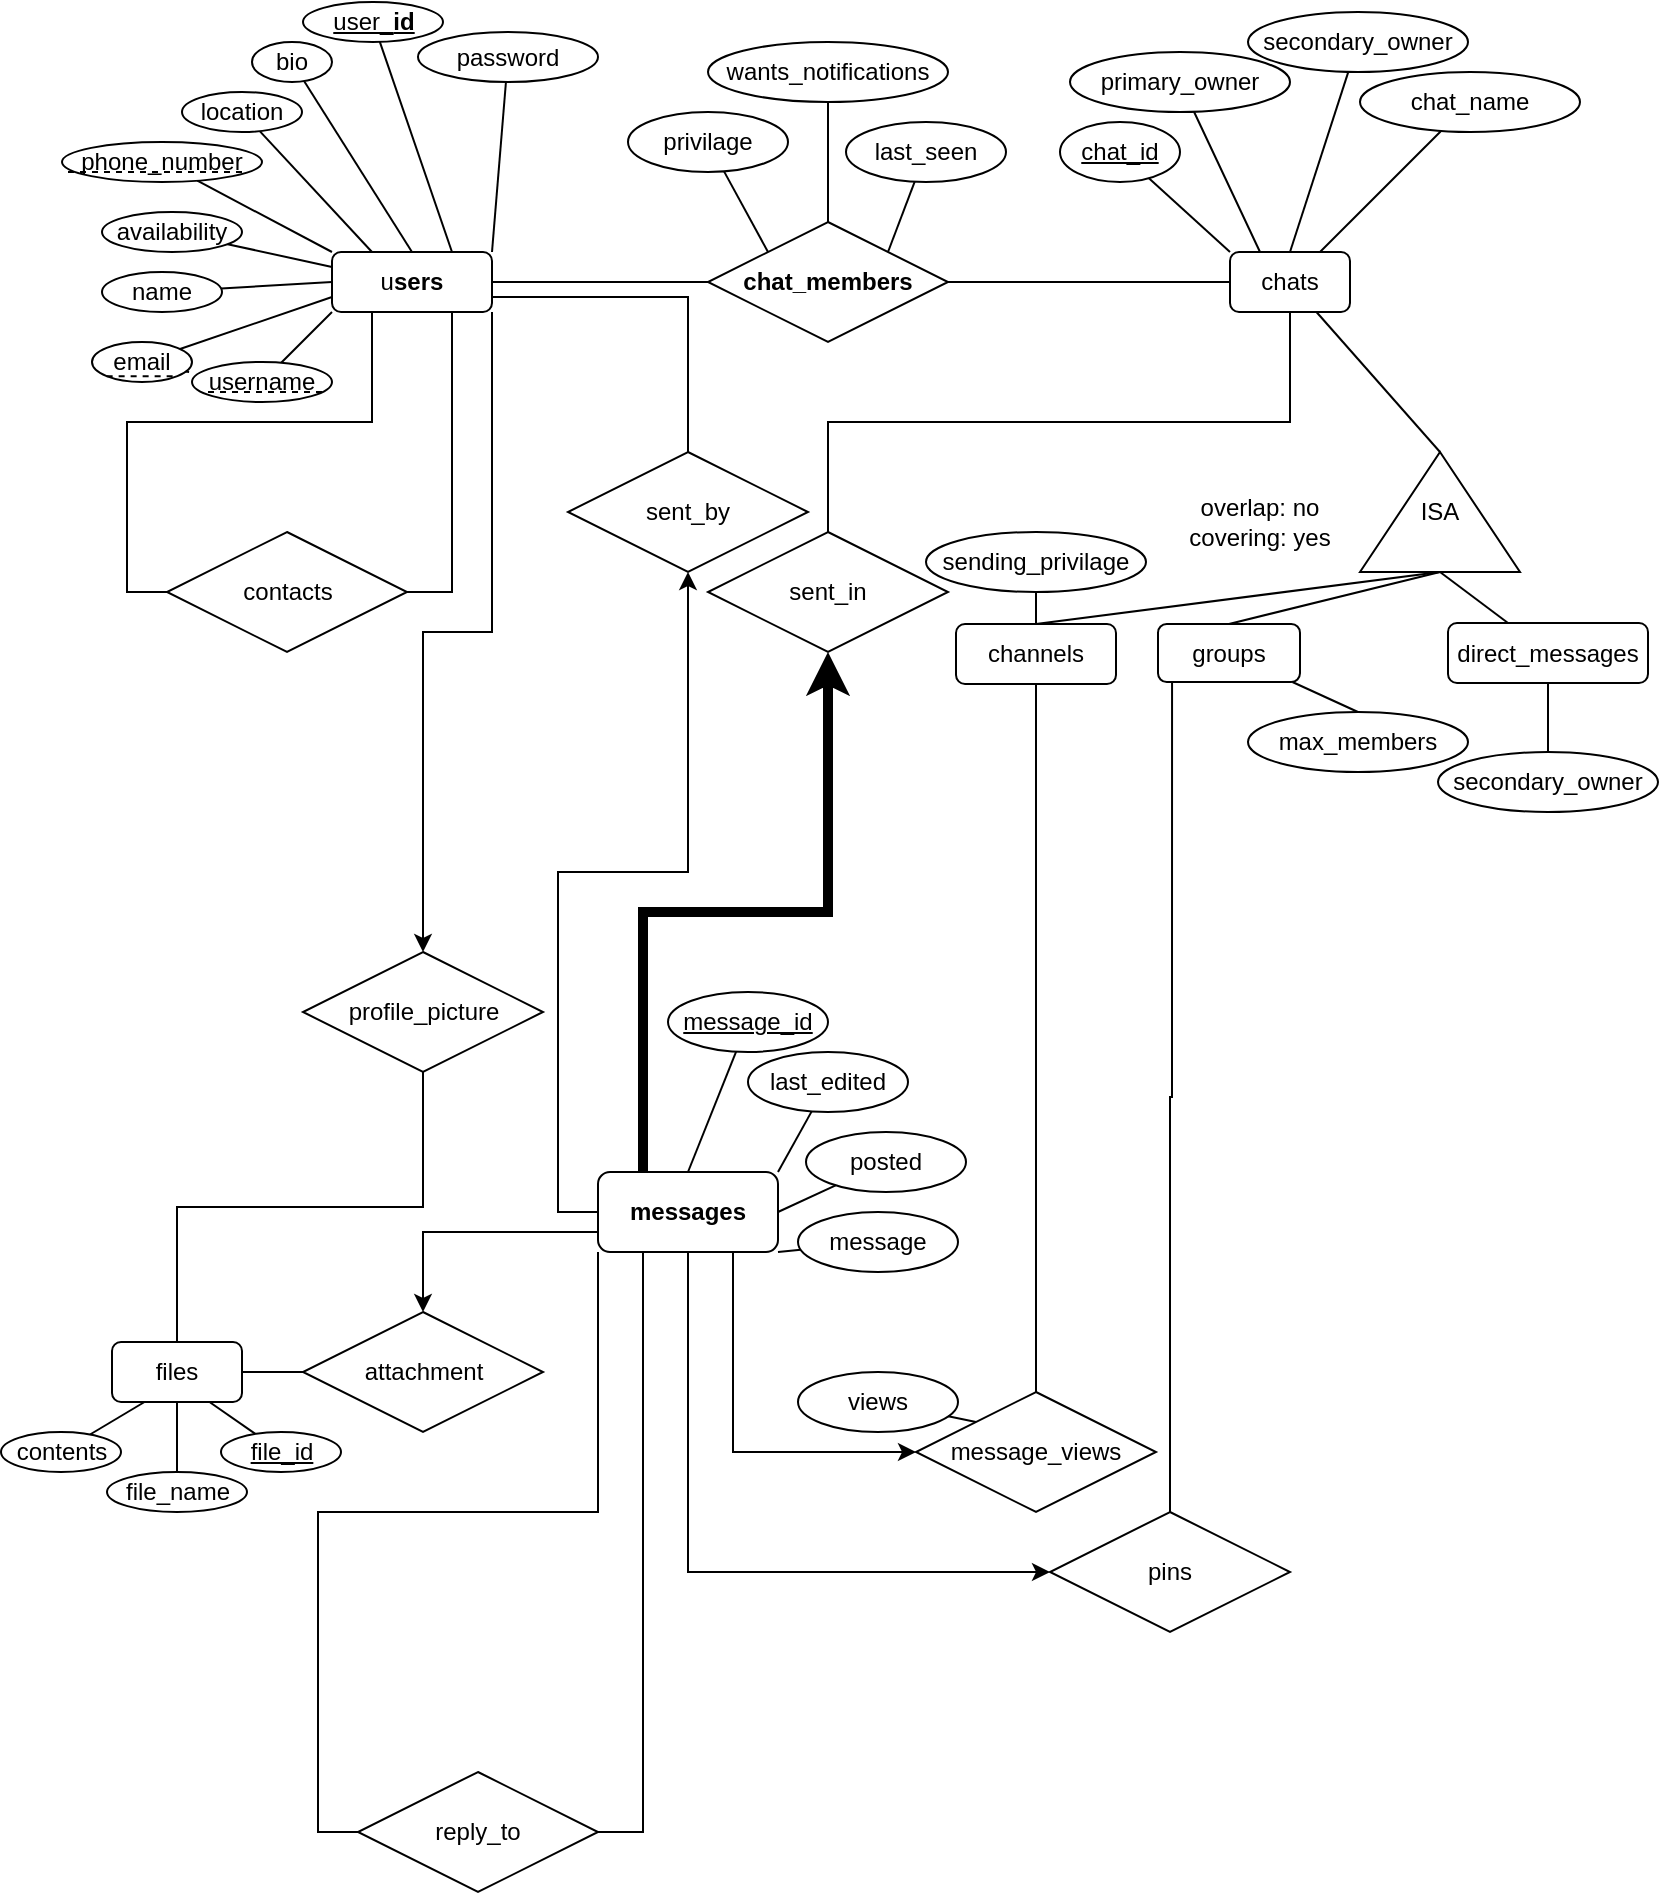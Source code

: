 <mxfile version="24.2.5" type="device">
  <diagram name="Page-1" id="mNlTKarFjd3dJtKIq2hN">
    <mxGraphModel dx="795" dy="500" grid="1" gridSize="10" guides="1" tooltips="1" connect="1" arrows="1" fold="1" page="1" pageScale="1" pageWidth="850" pageHeight="1100" math="0" shadow="0">
      <root>
        <mxCell id="0" />
        <mxCell id="1" parent="0" />
        <mxCell id="MFfPxk7XfSJyJv2wiUmu-4" style="edgeStyle=orthogonalEdgeStyle;rounded=0;orthogonalLoop=1;jettySize=auto;html=1;exitX=0;exitY=0.5;exitDx=0;exitDy=0;entryX=1;entryY=0.5;entryDx=0;entryDy=0;endArrow=none;endFill=0;" parent="1" source="FEFO1clRmgiJMjdLypW7-207" target="MFfPxk7XfSJyJv2wiUmu-3" edge="1">
          <mxGeometry relative="1" as="geometry" />
        </mxCell>
        <mxCell id="opB0nAplSwR7m2lDw3YQ-9" style="edgeStyle=orthogonalEdgeStyle;rounded=0;orthogonalLoop=1;jettySize=auto;html=1;exitX=1;exitY=0.5;exitDx=0;exitDy=0;endArrow=none;endFill=0;" parent="1" source="FEFO1clRmgiJMjdLypW7-207" target="opB0nAplSwR7m2lDw3YQ-1" edge="1">
          <mxGeometry relative="1" as="geometry" />
        </mxCell>
        <mxCell id="opB0nAplSwR7m2lDw3YQ-95" style="edgeStyle=orthogonalEdgeStyle;rounded=0;orthogonalLoop=1;jettySize=auto;html=1;exitX=0.5;exitY=0;exitDx=0;exitDy=0;endArrow=none;endFill=0;" parent="1" source="FEFO1clRmgiJMjdLypW7-207" target="opB0nAplSwR7m2lDw3YQ-93" edge="1">
          <mxGeometry relative="1" as="geometry" />
        </mxCell>
        <mxCell id="opB0nAplSwR7m2lDw3YQ-96" style="rounded=0;orthogonalLoop=1;jettySize=auto;html=1;exitX=0;exitY=0;exitDx=0;exitDy=0;endArrow=none;endFill=0;" parent="1" source="FEFO1clRmgiJMjdLypW7-207" target="MFfPxk7XfSJyJv2wiUmu-1" edge="1">
          <mxGeometry relative="1" as="geometry" />
        </mxCell>
        <mxCell id="opB0nAplSwR7m2lDw3YQ-97" style="rounded=0;orthogonalLoop=1;jettySize=auto;html=1;exitX=1;exitY=0;exitDx=0;exitDy=0;endArrow=none;endFill=0;" parent="1" source="FEFO1clRmgiJMjdLypW7-207" target="opB0nAplSwR7m2lDw3YQ-94" edge="1">
          <mxGeometry relative="1" as="geometry" />
        </mxCell>
        <mxCell id="FEFO1clRmgiJMjdLypW7-207" value="&lt;span style=&quot;font-weight: 700;&quot;&gt;chat_members&lt;/span&gt;" style="shape=rhombus;perimeter=rhombusPerimeter;whiteSpace=wrap;html=1;align=center;" parent="1" vertex="1">
          <mxGeometry x="360" y="145" width="120" height="60" as="geometry" />
        </mxCell>
        <mxCell id="MFfPxk7XfSJyJv2wiUmu-1" value="privilage" style="ellipse;whiteSpace=wrap;html=1;" parent="1" vertex="1">
          <mxGeometry x="320" y="90" width="80" height="30" as="geometry" />
        </mxCell>
        <mxCell id="MFfPxk7XfSJyJv2wiUmu-26" style="rounded=0;orthogonalLoop=1;jettySize=auto;html=1;exitX=0.5;exitY=0;exitDx=0;exitDy=0;endArrow=none;endFill=0;" parent="1" source="MFfPxk7XfSJyJv2wiUmu-3" target="MFfPxk7XfSJyJv2wiUmu-10" edge="1">
          <mxGeometry relative="1" as="geometry" />
        </mxCell>
        <mxCell id="MFfPxk7XfSJyJv2wiUmu-31" style="rounded=0;orthogonalLoop=1;jettySize=auto;html=1;exitX=0;exitY=0.5;exitDx=0;exitDy=0;endArrow=none;endFill=0;" parent="1" source="MFfPxk7XfSJyJv2wiUmu-3" target="MFfPxk7XfSJyJv2wiUmu-8" edge="1">
          <mxGeometry relative="1" as="geometry" />
        </mxCell>
        <mxCell id="MFfPxk7XfSJyJv2wiUmu-34" style="rounded=0;orthogonalLoop=1;jettySize=auto;html=1;exitX=0;exitY=0.75;exitDx=0;exitDy=0;endArrow=none;endFill=0;" parent="1" source="MFfPxk7XfSJyJv2wiUmu-3" target="MFfPxk7XfSJyJv2wiUmu-11" edge="1">
          <mxGeometry relative="1" as="geometry" />
        </mxCell>
        <mxCell id="MFfPxk7XfSJyJv2wiUmu-35" style="rounded=0;orthogonalLoop=1;jettySize=auto;html=1;exitX=0;exitY=0.25;exitDx=0;exitDy=0;endArrow=none;endFill=0;" parent="1" source="MFfPxk7XfSJyJv2wiUmu-3" target="MFfPxk7XfSJyJv2wiUmu-14" edge="1">
          <mxGeometry relative="1" as="geometry" />
        </mxCell>
        <mxCell id="MFfPxk7XfSJyJv2wiUmu-36" style="rounded=0;orthogonalLoop=1;jettySize=auto;html=1;exitX=0.25;exitY=0;exitDx=0;exitDy=0;endArrow=none;endFill=0;" parent="1" source="MFfPxk7XfSJyJv2wiUmu-3" target="MFfPxk7XfSJyJv2wiUmu-13" edge="1">
          <mxGeometry relative="1" as="geometry" />
        </mxCell>
        <mxCell id="MFfPxk7XfSJyJv2wiUmu-38" style="rounded=0;orthogonalLoop=1;jettySize=auto;html=1;exitX=0.75;exitY=0;exitDx=0;exitDy=0;endArrow=none;endFill=0;" parent="1" source="MFfPxk7XfSJyJv2wiUmu-3" target="MFfPxk7XfSJyJv2wiUmu-5" edge="1">
          <mxGeometry relative="1" as="geometry" />
        </mxCell>
        <mxCell id="MFfPxk7XfSJyJv2wiUmu-39" style="rounded=0;orthogonalLoop=1;jettySize=auto;html=1;exitX=0;exitY=0;exitDx=0;exitDy=0;endArrow=none;endFill=0;" parent="1" source="MFfPxk7XfSJyJv2wiUmu-3" target="MFfPxk7XfSJyJv2wiUmu-7" edge="1">
          <mxGeometry relative="1" as="geometry" />
        </mxCell>
        <mxCell id="MFfPxk7XfSJyJv2wiUmu-41" style="rounded=0;orthogonalLoop=1;jettySize=auto;html=1;exitX=0;exitY=1;exitDx=0;exitDy=0;endArrow=none;endFill=0;" parent="1" source="MFfPxk7XfSJyJv2wiUmu-3" target="MFfPxk7XfSJyJv2wiUmu-15" edge="1">
          <mxGeometry relative="1" as="geometry" />
        </mxCell>
        <mxCell id="opB0nAplSwR7m2lDw3YQ-54" style="edgeStyle=orthogonalEdgeStyle;rounded=0;orthogonalLoop=1;jettySize=auto;html=1;exitX=0.25;exitY=1;exitDx=0;exitDy=0;entryX=0;entryY=0.5;entryDx=0;entryDy=0;endArrow=none;endFill=0;" parent="1" source="MFfPxk7XfSJyJv2wiUmu-3" target="opB0nAplSwR7m2lDw3YQ-52" edge="1">
          <mxGeometry relative="1" as="geometry" />
        </mxCell>
        <mxCell id="opB0nAplSwR7m2lDw3YQ-55" style="edgeStyle=orthogonalEdgeStyle;rounded=0;orthogonalLoop=1;jettySize=auto;html=1;exitX=0.75;exitY=1;exitDx=0;exitDy=0;entryX=1;entryY=0.5;entryDx=0;entryDy=0;strokeWidth=1;endArrow=none;endFill=0;" parent="1" source="MFfPxk7XfSJyJv2wiUmu-3" target="opB0nAplSwR7m2lDw3YQ-52" edge="1">
          <mxGeometry relative="1" as="geometry" />
        </mxCell>
        <mxCell id="opB0nAplSwR7m2lDw3YQ-75" style="edgeStyle=orthogonalEdgeStyle;rounded=0;orthogonalLoop=1;jettySize=auto;html=1;exitX=1;exitY=0.75;exitDx=0;exitDy=0;endArrow=none;endFill=0;" parent="1" source="MFfPxk7XfSJyJv2wiUmu-3" target="opB0nAplSwR7m2lDw3YQ-38" edge="1">
          <mxGeometry relative="1" as="geometry" />
        </mxCell>
        <mxCell id="opB0nAplSwR7m2lDw3YQ-79" style="edgeStyle=orthogonalEdgeStyle;rounded=0;orthogonalLoop=1;jettySize=auto;html=1;exitX=1;exitY=1;exitDx=0;exitDy=0;endArrow=classic;endFill=1;" parent="1" source="MFfPxk7XfSJyJv2wiUmu-3" target="opB0nAplSwR7m2lDw3YQ-78" edge="1">
          <mxGeometry relative="1" as="geometry" />
        </mxCell>
        <mxCell id="opB0nAplSwR7m2lDw3YQ-88" style="rounded=0;orthogonalLoop=1;jettySize=auto;html=1;exitX=1;exitY=0;exitDx=0;exitDy=0;endArrow=none;endFill=0;" parent="1" source="MFfPxk7XfSJyJv2wiUmu-3" target="opB0nAplSwR7m2lDw3YQ-87" edge="1">
          <mxGeometry relative="1" as="geometry" />
        </mxCell>
        <mxCell id="MFfPxk7XfSJyJv2wiUmu-3" value="u&lt;span style=&quot;font-weight: 700; background-color: initial;&quot;&gt;sers&lt;/span&gt;" style="rounded=1;whiteSpace=wrap;html=1;" parent="1" vertex="1">
          <mxGeometry x="172" y="160" width="80" height="30" as="geometry" />
        </mxCell>
        <mxCell id="MFfPxk7XfSJyJv2wiUmu-5" value="&lt;u&gt;user_&lt;span style=&quot;font-weight: 700; text-align: left; background-color: initial;&quot;&gt;id&lt;/span&gt;&lt;/u&gt;" style="ellipse;whiteSpace=wrap;html=1;" parent="1" vertex="1">
          <mxGeometry x="157.5" y="35" width="70" height="20" as="geometry" />
        </mxCell>
        <mxCell id="MFfPxk7XfSJyJv2wiUmu-7" value="phone_number" style="ellipse;whiteSpace=wrap;html=1;" parent="1" vertex="1">
          <mxGeometry x="37" y="105" width="100" height="20" as="geometry" />
        </mxCell>
        <mxCell id="MFfPxk7XfSJyJv2wiUmu-10" value="bio" style="ellipse;whiteSpace=wrap;html=1;" parent="1" vertex="1">
          <mxGeometry x="132" y="55" width="40" height="20" as="geometry" />
        </mxCell>
        <mxCell id="MFfPxk7XfSJyJv2wiUmu-13" value="location" style="ellipse;whiteSpace=wrap;html=1;" parent="1" vertex="1">
          <mxGeometry x="97" y="80" width="60" height="20" as="geometry" />
        </mxCell>
        <mxCell id="MFfPxk7XfSJyJv2wiUmu-14" value="availability" style="ellipse;whiteSpace=wrap;html=1;" parent="1" vertex="1">
          <mxGeometry x="57" y="140" width="70" height="20" as="geometry" />
        </mxCell>
        <mxCell id="MFfPxk7XfSJyJv2wiUmu-15" value="username" style="ellipse;whiteSpace=wrap;html=1;fontStyle=0" parent="1" vertex="1">
          <mxGeometry x="102" y="215" width="70" height="20" as="geometry" />
        </mxCell>
        <mxCell id="MFfPxk7XfSJyJv2wiUmu-8" value="name" style="ellipse;whiteSpace=wrap;html=1;" parent="1" vertex="1">
          <mxGeometry x="57" y="170" width="60" height="20" as="geometry" />
        </mxCell>
        <mxCell id="opB0nAplSwR7m2lDw3YQ-10" style="rounded=0;orthogonalLoop=1;jettySize=auto;html=1;exitX=0;exitY=0;exitDx=0;exitDy=0;endArrow=none;endFill=0;" parent="1" source="opB0nAplSwR7m2lDw3YQ-1" target="opB0nAplSwR7m2lDw3YQ-2" edge="1">
          <mxGeometry relative="1" as="geometry" />
        </mxCell>
        <mxCell id="opB0nAplSwR7m2lDw3YQ-17" style="rounded=0;orthogonalLoop=1;jettySize=auto;html=1;exitX=0.25;exitY=0;exitDx=0;exitDy=0;endArrow=none;endFill=0;" parent="1" source="opB0nAplSwR7m2lDw3YQ-1" target="opB0nAplSwR7m2lDw3YQ-3" edge="1">
          <mxGeometry relative="1" as="geometry" />
        </mxCell>
        <mxCell id="opB0nAplSwR7m2lDw3YQ-18" style="rounded=0;orthogonalLoop=1;jettySize=auto;html=1;exitX=0.5;exitY=0;exitDx=0;exitDy=0;endArrow=none;endFill=0;" parent="1" source="opB0nAplSwR7m2lDw3YQ-1" target="opB0nAplSwR7m2lDw3YQ-4" edge="1">
          <mxGeometry relative="1" as="geometry" />
        </mxCell>
        <mxCell id="opB0nAplSwR7m2lDw3YQ-19" style="rounded=0;orthogonalLoop=1;jettySize=auto;html=1;exitX=0.75;exitY=0;exitDx=0;exitDy=0;endArrow=none;endFill=0;" parent="1" source="opB0nAplSwR7m2lDw3YQ-1" target="opB0nAplSwR7m2lDw3YQ-8" edge="1">
          <mxGeometry relative="1" as="geometry" />
        </mxCell>
        <mxCell id="opB0nAplSwR7m2lDw3YQ-34" style="edgeStyle=orthogonalEdgeStyle;rounded=0;orthogonalLoop=1;jettySize=auto;html=1;exitX=0.5;exitY=1;exitDx=0;exitDy=0;endArrow=none;endFill=0;" parent="1" source="opB0nAplSwR7m2lDw3YQ-1" target="opB0nAplSwR7m2lDw3YQ-32" edge="1">
          <mxGeometry relative="1" as="geometry" />
        </mxCell>
        <mxCell id="opB0nAplSwR7m2lDw3YQ-1" value="chats" style="rounded=1;whiteSpace=wrap;html=1;" parent="1" vertex="1">
          <mxGeometry x="621" y="160" width="60" height="30" as="geometry" />
        </mxCell>
        <mxCell id="opB0nAplSwR7m2lDw3YQ-2" value="&lt;u&gt;chat_id&lt;/u&gt;" style="ellipse;whiteSpace=wrap;html=1;" parent="1" vertex="1">
          <mxGeometry x="536" y="95" width="60" height="30" as="geometry" />
        </mxCell>
        <mxCell id="opB0nAplSwR7m2lDw3YQ-3" value="primary_owner" style="ellipse;whiteSpace=wrap;html=1;" parent="1" vertex="1">
          <mxGeometry x="541" y="60" width="110" height="30" as="geometry" />
        </mxCell>
        <mxCell id="opB0nAplSwR7m2lDw3YQ-4" value="secondary_owner" style="ellipse;whiteSpace=wrap;html=1;" parent="1" vertex="1">
          <mxGeometry x="630" y="40" width="110" height="30" as="geometry" />
        </mxCell>
        <mxCell id="opB0nAplSwR7m2lDw3YQ-5" value="sending_privilage&lt;span style=&quot;color: rgba(0, 0, 0, 0); font-family: monospace; font-size: 0px; text-align: start; text-wrap: nowrap;&quot;&gt;%3CmxGraphModel%3E%3Croot%3E%3CmxCell%20id%3D%220%22%2F%3E%3CmxCell%20id%3D%221%22%20parent%3D%220%22%2F%3E%3CmxCell%20id%3D%222%22%20value%3D%22primary_owner%22%20style%3D%22ellipse%3BwhiteSpace%3Dwrap%3Bhtml%3D1%3B%22%20vertex%3D%221%22%20parent%3D%221%22%3E%3CmxGeometry%20x%3D%22515%22%20y%3D%22310%22%20width%3D%22110%22%20height%3D%2240%22%20as%3D%22geometry%22%2F%3E%3C%2FmxCell%3E%3C%2Froot%3E%3C%2FmxGraphModel%3E&lt;/span&gt;" style="ellipse;whiteSpace=wrap;html=1;" parent="1" vertex="1">
          <mxGeometry x="469" y="300" width="110" height="30" as="geometry" />
        </mxCell>
        <mxCell id="opB0nAplSwR7m2lDw3YQ-8" value="chat_name" style="ellipse;whiteSpace=wrap;html=1;" parent="1" vertex="1">
          <mxGeometry x="686" y="70" width="110" height="30" as="geometry" />
        </mxCell>
        <mxCell id="opB0nAplSwR7m2lDw3YQ-33" style="edgeStyle=orthogonalEdgeStyle;rounded=0;orthogonalLoop=1;jettySize=auto;html=1;exitX=0.25;exitY=0;exitDx=0;exitDy=0;strokeWidth=5;" parent="1" source="opB0nAplSwR7m2lDw3YQ-20" target="opB0nAplSwR7m2lDw3YQ-32" edge="1">
          <mxGeometry relative="1" as="geometry" />
        </mxCell>
        <mxCell id="opB0nAplSwR7m2lDw3YQ-39" style="edgeStyle=orthogonalEdgeStyle;rounded=0;orthogonalLoop=1;jettySize=auto;html=1;exitX=0;exitY=0.5;exitDx=0;exitDy=0;strokeWidth=1;" parent="1" source="opB0nAplSwR7m2lDw3YQ-20" target="opB0nAplSwR7m2lDw3YQ-38" edge="1">
          <mxGeometry relative="1" as="geometry">
            <Array as="points">
              <mxPoint x="285" y="640" />
              <mxPoint x="285" y="470" />
              <mxPoint x="350" y="470" />
            </Array>
          </mxGeometry>
        </mxCell>
        <mxCell id="opB0nAplSwR7m2lDw3YQ-57" style="rounded=0;orthogonalLoop=1;jettySize=auto;html=1;exitX=0.5;exitY=0;exitDx=0;exitDy=0;endArrow=none;endFill=0;" parent="1" source="opB0nAplSwR7m2lDw3YQ-20" target="opB0nAplSwR7m2lDw3YQ-21" edge="1">
          <mxGeometry relative="1" as="geometry" />
        </mxCell>
        <mxCell id="opB0nAplSwR7m2lDw3YQ-58" style="rounded=0;orthogonalLoop=1;jettySize=auto;html=1;exitX=1;exitY=0;exitDx=0;exitDy=0;endArrow=none;endFill=0;" parent="1" source="opB0nAplSwR7m2lDw3YQ-20" target="opB0nAplSwR7m2lDw3YQ-28" edge="1">
          <mxGeometry relative="1" as="geometry" />
        </mxCell>
        <mxCell id="opB0nAplSwR7m2lDw3YQ-59" style="rounded=0;orthogonalLoop=1;jettySize=auto;html=1;exitX=1;exitY=0.5;exitDx=0;exitDy=0;endArrow=none;endFill=0;" parent="1" source="opB0nAplSwR7m2lDw3YQ-20" target="opB0nAplSwR7m2lDw3YQ-27" edge="1">
          <mxGeometry relative="1" as="geometry" />
        </mxCell>
        <mxCell id="opB0nAplSwR7m2lDw3YQ-60" style="rounded=0;orthogonalLoop=1;jettySize=auto;html=1;exitX=1;exitY=1;exitDx=0;exitDy=0;endArrow=none;endFill=0;" parent="1" source="opB0nAplSwR7m2lDw3YQ-20" target="opB0nAplSwR7m2lDw3YQ-22" edge="1">
          <mxGeometry relative="1" as="geometry" />
        </mxCell>
        <mxCell id="opB0nAplSwR7m2lDw3YQ-90" style="edgeStyle=orthogonalEdgeStyle;rounded=0;orthogonalLoop=1;jettySize=auto;html=1;exitX=0;exitY=0.75;exitDx=0;exitDy=0;" parent="1" source="opB0nAplSwR7m2lDw3YQ-20" target="opB0nAplSwR7m2lDw3YQ-45" edge="1">
          <mxGeometry relative="1" as="geometry" />
        </mxCell>
        <mxCell id="opB0nAplSwR7m2lDw3YQ-91" style="edgeStyle=orthogonalEdgeStyle;rounded=0;orthogonalLoop=1;jettySize=auto;html=1;exitX=0.25;exitY=1;exitDx=0;exitDy=0;entryX=1;entryY=0.5;entryDx=0;entryDy=0;endArrow=none;endFill=0;" parent="1" source="opB0nAplSwR7m2lDw3YQ-20" target="opB0nAplSwR7m2lDw3YQ-89" edge="1">
          <mxGeometry relative="1" as="geometry" />
        </mxCell>
        <mxCell id="opB0nAplSwR7m2lDw3YQ-92" style="edgeStyle=orthogonalEdgeStyle;rounded=0;orthogonalLoop=1;jettySize=auto;html=1;exitX=0;exitY=1;exitDx=0;exitDy=0;entryX=0;entryY=0.5;entryDx=0;entryDy=0;endArrow=none;endFill=0;" parent="1" source="opB0nAplSwR7m2lDw3YQ-20" target="opB0nAplSwR7m2lDw3YQ-89" edge="1">
          <mxGeometry relative="1" as="geometry" />
        </mxCell>
        <mxCell id="kUNzuxK8KsiVCzqCgAi--18" style="edgeStyle=orthogonalEdgeStyle;rounded=0;orthogonalLoop=1;jettySize=auto;html=1;exitX=0.75;exitY=1;exitDx=0;exitDy=0;entryX=0;entryY=0.5;entryDx=0;entryDy=0;" parent="1" source="opB0nAplSwR7m2lDw3YQ-20" target="kUNzuxK8KsiVCzqCgAi--14" edge="1">
          <mxGeometry relative="1" as="geometry" />
        </mxCell>
        <mxCell id="opB0nAplSwR7m2lDw3YQ-20" value="&lt;span style=&quot;font-weight: 700; text-wrap: nowrap;&quot;&gt;messages&lt;/span&gt;" style="rounded=1;whiteSpace=wrap;html=1;" parent="1" vertex="1">
          <mxGeometry x="305" y="620" width="90" height="40" as="geometry" />
        </mxCell>
        <mxCell id="opB0nAplSwR7m2lDw3YQ-21" value="&lt;u&gt;message_id&lt;/u&gt;" style="ellipse;whiteSpace=wrap;html=1;" parent="1" vertex="1">
          <mxGeometry x="340" y="530" width="80" height="30" as="geometry" />
        </mxCell>
        <mxCell id="opB0nAplSwR7m2lDw3YQ-22" value="message" style="ellipse;whiteSpace=wrap;html=1;" parent="1" vertex="1">
          <mxGeometry x="405" y="640" width="80" height="30" as="geometry" />
        </mxCell>
        <mxCell id="opB0nAplSwR7m2lDw3YQ-27" value="&lt;span style=&quot;text-align: left;&quot;&gt;posted&lt;/span&gt;" style="ellipse;whiteSpace=wrap;html=1;" parent="1" vertex="1">
          <mxGeometry x="409" y="600" width="80" height="30" as="geometry" />
        </mxCell>
        <mxCell id="opB0nAplSwR7m2lDw3YQ-28" value="&lt;span style=&quot;text-align: left;&quot;&gt;last_edited&lt;/span&gt;" style="ellipse;whiteSpace=wrap;html=1;" parent="1" vertex="1">
          <mxGeometry x="380" y="560" width="80" height="30" as="geometry" />
        </mxCell>
        <mxCell id="opB0nAplSwR7m2lDw3YQ-32" value="sent_in" style="shape=rhombus;perimeter=rhombusPerimeter;whiteSpace=wrap;html=1;align=center;" parent="1" vertex="1">
          <mxGeometry x="360" y="300" width="120" height="60" as="geometry" />
        </mxCell>
        <mxCell id="opB0nAplSwR7m2lDw3YQ-38" value="sent_by" style="shape=rhombus;perimeter=rhombusPerimeter;whiteSpace=wrap;html=1;align=center;" parent="1" vertex="1">
          <mxGeometry x="290" y="260" width="120" height="60" as="geometry" />
        </mxCell>
        <mxCell id="opB0nAplSwR7m2lDw3YQ-62" style="edgeStyle=orthogonalEdgeStyle;rounded=0;orthogonalLoop=1;jettySize=auto;html=1;exitX=0;exitY=0.5;exitDx=0;exitDy=0;endArrow=none;endFill=0;" parent="1" source="opB0nAplSwR7m2lDw3YQ-45" target="opB0nAplSwR7m2lDw3YQ-47" edge="1">
          <mxGeometry relative="1" as="geometry" />
        </mxCell>
        <mxCell id="opB0nAplSwR7m2lDw3YQ-45" value="attachment" style="shape=rhombus;perimeter=rhombusPerimeter;whiteSpace=wrap;html=1;align=center;" parent="1" vertex="1">
          <mxGeometry x="157.5" y="690" width="120" height="60" as="geometry" />
        </mxCell>
        <mxCell id="opB0nAplSwR7m2lDw3YQ-84" style="rounded=0;orthogonalLoop=1;jettySize=auto;html=1;exitX=0.25;exitY=1;exitDx=0;exitDy=0;endArrow=none;endFill=0;" parent="1" source="opB0nAplSwR7m2lDw3YQ-47" target="opB0nAplSwR7m2lDw3YQ-50" edge="1">
          <mxGeometry relative="1" as="geometry" />
        </mxCell>
        <mxCell id="opB0nAplSwR7m2lDw3YQ-85" style="rounded=0;orthogonalLoop=1;jettySize=auto;html=1;exitX=0.75;exitY=1;exitDx=0;exitDy=0;endArrow=none;endFill=0;" parent="1" source="opB0nAplSwR7m2lDw3YQ-47" target="opB0nAplSwR7m2lDw3YQ-48" edge="1">
          <mxGeometry relative="1" as="geometry" />
        </mxCell>
        <mxCell id="opB0nAplSwR7m2lDw3YQ-47" value="files" style="rounded=1;whiteSpace=wrap;html=1;" parent="1" vertex="1">
          <mxGeometry x="62" y="705" width="65" height="30" as="geometry" />
        </mxCell>
        <mxCell id="opB0nAplSwR7m2lDw3YQ-48" value="&lt;u&gt;file_id&lt;/u&gt;" style="ellipse;whiteSpace=wrap;html=1;" parent="1" vertex="1">
          <mxGeometry x="116.5" y="750" width="60" height="20" as="geometry" />
        </mxCell>
        <mxCell id="opB0nAplSwR7m2lDw3YQ-83" style="edgeStyle=orthogonalEdgeStyle;rounded=0;orthogonalLoop=1;jettySize=auto;html=1;exitX=0.5;exitY=0;exitDx=0;exitDy=0;endArrow=none;endFill=0;" parent="1" source="opB0nAplSwR7m2lDw3YQ-49" target="opB0nAplSwR7m2lDw3YQ-47" edge="1">
          <mxGeometry relative="1" as="geometry" />
        </mxCell>
        <mxCell id="opB0nAplSwR7m2lDw3YQ-49" value="file_name" style="ellipse;whiteSpace=wrap;html=1;" parent="1" vertex="1">
          <mxGeometry x="59.5" y="770" width="70" height="20" as="geometry" />
        </mxCell>
        <mxCell id="opB0nAplSwR7m2lDw3YQ-50" value="contents" style="ellipse;whiteSpace=wrap;html=1;" parent="1" vertex="1">
          <mxGeometry x="6.5" y="750" width="60" height="20" as="geometry" />
        </mxCell>
        <mxCell id="opB0nAplSwR7m2lDw3YQ-52" value="contacts" style="shape=rhombus;perimeter=rhombusPerimeter;whiteSpace=wrap;html=1;align=center;" parent="1" vertex="1">
          <mxGeometry x="89.5" y="300" width="120" height="60" as="geometry" />
        </mxCell>
        <mxCell id="opB0nAplSwR7m2lDw3YQ-56" value="&lt;span style=&quot;text-align: left;&quot;&gt;views&lt;/span&gt;" style="ellipse;whiteSpace=wrap;html=1;" parent="1" vertex="1">
          <mxGeometry x="405" y="720" width="80" height="30" as="geometry" />
        </mxCell>
        <mxCell id="opB0nAplSwR7m2lDw3YQ-80" style="edgeStyle=orthogonalEdgeStyle;rounded=0;orthogonalLoop=1;jettySize=auto;html=1;exitX=0.5;exitY=1;exitDx=0;exitDy=0;endArrow=none;endFill=0;startArrow=none;startFill=0;" parent="1" source="opB0nAplSwR7m2lDw3YQ-78" target="opB0nAplSwR7m2lDw3YQ-47" edge="1">
          <mxGeometry relative="1" as="geometry" />
        </mxCell>
        <mxCell id="opB0nAplSwR7m2lDw3YQ-78" value="profile_picture" style="shape=rhombus;perimeter=rhombusPerimeter;whiteSpace=wrap;html=1;align=center;" parent="1" vertex="1">
          <mxGeometry x="157.5" y="510" width="120" height="60" as="geometry" />
        </mxCell>
        <mxCell id="opB0nAplSwR7m2lDw3YQ-87" value="password" style="ellipse;whiteSpace=wrap;html=1;" parent="1" vertex="1">
          <mxGeometry x="215" y="50" width="90" height="25" as="geometry" />
        </mxCell>
        <mxCell id="opB0nAplSwR7m2lDw3YQ-89" value="reply_to" style="shape=rhombus;perimeter=rhombusPerimeter;whiteSpace=wrap;html=1;align=center;" parent="1" vertex="1">
          <mxGeometry x="185" y="920" width="120" height="60" as="geometry" />
        </mxCell>
        <mxCell id="opB0nAplSwR7m2lDw3YQ-93" value="wants_notifications" style="ellipse;whiteSpace=wrap;html=1;" parent="1" vertex="1">
          <mxGeometry x="360" y="55" width="120" height="30" as="geometry" />
        </mxCell>
        <mxCell id="opB0nAplSwR7m2lDw3YQ-94" value="last_seen" style="ellipse;whiteSpace=wrap;html=1;" parent="1" vertex="1">
          <mxGeometry x="429" y="95" width="80" height="30" as="geometry" />
        </mxCell>
        <mxCell id="kUNzuxK8KsiVCzqCgAi--9" style="rounded=0;orthogonalLoop=1;jettySize=auto;html=1;exitX=1;exitY=0.5;exitDx=0;exitDy=0;endArrow=none;endFill=0;" parent="1" source="kUNzuxK8KsiVCzqCgAi--1" target="opB0nAplSwR7m2lDw3YQ-1" edge="1">
          <mxGeometry relative="1" as="geometry" />
        </mxCell>
        <mxCell id="kUNzuxK8KsiVCzqCgAi--36" style="rounded=0;orthogonalLoop=1;jettySize=auto;html=1;exitX=0;exitY=0.5;exitDx=0;exitDy=0;endArrow=none;endFill=0;" parent="1" source="kUNzuxK8KsiVCzqCgAi--1" target="kUNzuxK8KsiVCzqCgAi--35" edge="1">
          <mxGeometry relative="1" as="geometry" />
        </mxCell>
        <mxCell id="kUNzuxK8KsiVCzqCgAi--1" value="ISA" style="triangle;whiteSpace=wrap;html=1;direction=north;" parent="1" vertex="1">
          <mxGeometry x="686" y="260" width="80" height="60" as="geometry" />
        </mxCell>
        <mxCell id="kUNzuxK8KsiVCzqCgAi--7" style="rounded=0;orthogonalLoop=1;jettySize=auto;html=1;exitX=0.5;exitY=0;exitDx=0;exitDy=0;entryX=0;entryY=0.5;entryDx=0;entryDy=0;endArrow=none;endFill=0;" parent="1" source="kUNzuxK8KsiVCzqCgAi--2" target="kUNzuxK8KsiVCzqCgAi--1" edge="1">
          <mxGeometry relative="1" as="geometry" />
        </mxCell>
        <mxCell id="kUNzuxK8KsiVCzqCgAi--13" style="edgeStyle=orthogonalEdgeStyle;rounded=0;orthogonalLoop=1;jettySize=auto;html=1;exitX=0.099;exitY=0.966;exitDx=0;exitDy=0;endArrow=none;endFill=0;exitPerimeter=0;" parent="1" source="kUNzuxK8KsiVCzqCgAi--2" target="kUNzuxK8KsiVCzqCgAi--10" edge="1">
          <mxGeometry relative="1" as="geometry" />
        </mxCell>
        <mxCell id="kUNzuxK8KsiVCzqCgAi--2" value="groups" style="rounded=1;whiteSpace=wrap;html=1;" parent="1" vertex="1">
          <mxGeometry x="585" y="346" width="71" height="29" as="geometry" />
        </mxCell>
        <mxCell id="kUNzuxK8KsiVCzqCgAi--6" style="rounded=0;orthogonalLoop=1;jettySize=auto;html=1;exitX=0.5;exitY=0;exitDx=0;exitDy=0;entryX=0;entryY=0.5;entryDx=0;entryDy=0;endArrow=none;endFill=0;" parent="1" source="kUNzuxK8KsiVCzqCgAi--3" target="kUNzuxK8KsiVCzqCgAi--1" edge="1">
          <mxGeometry relative="1" as="geometry" />
        </mxCell>
        <mxCell id="kUNzuxK8KsiVCzqCgAi--8" style="rounded=0;orthogonalLoop=1;jettySize=auto;html=1;exitX=0.5;exitY=1;exitDx=0;exitDy=0;endArrow=none;endFill=0;" parent="1" source="kUNzuxK8KsiVCzqCgAi--3" target="opB0nAplSwR7m2lDw3YQ-5" edge="1">
          <mxGeometry relative="1" as="geometry" />
        </mxCell>
        <mxCell id="kUNzuxK8KsiVCzqCgAi--3" value="channels" style="rounded=1;whiteSpace=wrap;html=1;" parent="1" vertex="1">
          <mxGeometry x="484" y="346" width="80" height="30" as="geometry" />
        </mxCell>
        <mxCell id="kUNzuxK8KsiVCzqCgAi--5" style="rounded=0;orthogonalLoop=1;jettySize=auto;html=1;exitX=0.5;exitY=0;exitDx=0;exitDy=0;endArrow=none;endFill=0;" parent="1" source="kUNzuxK8KsiVCzqCgAi--4" target="kUNzuxK8KsiVCzqCgAi--2" edge="1">
          <mxGeometry relative="1" as="geometry" />
        </mxCell>
        <mxCell id="kUNzuxK8KsiVCzqCgAi--4" value="max_members" style="ellipse;whiteSpace=wrap;html=1;" parent="1" vertex="1">
          <mxGeometry x="630" y="390" width="110" height="30" as="geometry" />
        </mxCell>
        <mxCell id="kUNzuxK8KsiVCzqCgAi--12" style="edgeStyle=orthogonalEdgeStyle;rounded=0;orthogonalLoop=1;jettySize=auto;html=1;exitX=0;exitY=0.5;exitDx=0;exitDy=0;endArrow=none;endFill=0;startArrow=classic;startFill=1;" parent="1" source="kUNzuxK8KsiVCzqCgAi--10" target="opB0nAplSwR7m2lDw3YQ-20" edge="1">
          <mxGeometry relative="1" as="geometry" />
        </mxCell>
        <mxCell id="kUNzuxK8KsiVCzqCgAi--10" value="pins" style="shape=rhombus;perimeter=rhombusPerimeter;whiteSpace=wrap;html=1;align=center;" parent="1" vertex="1">
          <mxGeometry x="531" y="790" width="120" height="60" as="geometry" />
        </mxCell>
        <mxCell id="kUNzuxK8KsiVCzqCgAi--16" style="rounded=0;orthogonalLoop=1;jettySize=auto;html=1;exitX=0;exitY=0;exitDx=0;exitDy=0;endArrow=none;endFill=0;" parent="1" source="kUNzuxK8KsiVCzqCgAi--14" target="opB0nAplSwR7m2lDw3YQ-56" edge="1">
          <mxGeometry relative="1" as="geometry" />
        </mxCell>
        <mxCell id="kUNzuxK8KsiVCzqCgAi--19" style="edgeStyle=orthogonalEdgeStyle;rounded=0;orthogonalLoop=1;jettySize=auto;html=1;exitX=0.5;exitY=0;exitDx=0;exitDy=0;endArrow=none;endFill=0;" parent="1" source="kUNzuxK8KsiVCzqCgAi--14" target="kUNzuxK8KsiVCzqCgAi--3" edge="1">
          <mxGeometry relative="1" as="geometry" />
        </mxCell>
        <mxCell id="kUNzuxK8KsiVCzqCgAi--14" value="message_views" style="shape=rhombus;perimeter=rhombusPerimeter;whiteSpace=wrap;html=1;align=center;" parent="1" vertex="1">
          <mxGeometry x="464" y="730" width="120" height="60" as="geometry" />
        </mxCell>
        <mxCell id="kUNzuxK8KsiVCzqCgAi--26" style="rounded=0;orthogonalLoop=1;jettySize=auto;html=1;exitX=0.5;exitY=0;exitDx=0;exitDy=0;endArrow=none;endFill=0;" parent="1" edge="1">
          <mxGeometry relative="1" as="geometry">
            <mxPoint x="670" y="770" as="sourcePoint" />
          </mxGeometry>
        </mxCell>
        <mxCell id="kUNzuxK8KsiVCzqCgAi--27" value="overlap: no&lt;div&gt;covering: yes&lt;/div&gt;" style="text;html=1;align=center;verticalAlign=middle;whiteSpace=wrap;rounded=0;" parent="1" vertex="1">
          <mxGeometry x="591" y="280" width="90" height="30" as="geometry" />
        </mxCell>
        <mxCell id="kUNzuxK8KsiVCzqCgAi--28" value="" style="endArrow=none;dashed=1;html=1;rounded=0;entryX=0.971;entryY=0.75;entryDx=0;entryDy=0;entryPerimeter=0;" parent="1" target="MFfPxk7XfSJyJv2wiUmu-15" edge="1">
          <mxGeometry width="50" height="50" relative="1" as="geometry">
            <mxPoint x="110" y="230" as="sourcePoint" />
            <mxPoint x="180" y="270" as="targetPoint" />
          </mxGeometry>
        </mxCell>
        <mxCell id="kUNzuxK8KsiVCzqCgAi--31" value="" style="endArrow=none;dashed=1;html=1;rounded=0;entryX=0.971;entryY=0.75;entryDx=0;entryDy=0;entryPerimeter=0;" parent="1" target="MFfPxk7XfSJyJv2wiUmu-11" edge="1">
          <mxGeometry width="50" height="50" relative="1" as="geometry">
            <mxPoint x="57" y="214.52" as="sourcePoint" />
            <mxPoint x="117" y="214.52" as="targetPoint" />
          </mxGeometry>
        </mxCell>
        <mxCell id="MFfPxk7XfSJyJv2wiUmu-11" value="email" style="ellipse;whiteSpace=wrap;html=1;" parent="1" vertex="1">
          <mxGeometry x="52" y="205" width="50" height="20" as="geometry" />
        </mxCell>
        <mxCell id="kUNzuxK8KsiVCzqCgAi--32" value="" style="endArrow=none;dashed=1;html=1;rounded=0;entryX=1;entryY=1;entryDx=0;entryDy=0;exitX=0;exitY=1;exitDx=0;exitDy=0;" parent="1" source="MFfPxk7XfSJyJv2wiUmu-11" target="MFfPxk7XfSJyJv2wiUmu-11" edge="1">
          <mxGeometry width="50" height="50" relative="1" as="geometry">
            <mxPoint x="52" y="225" as="sourcePoint" />
            <mxPoint x="102" y="175" as="targetPoint" />
          </mxGeometry>
        </mxCell>
        <mxCell id="kUNzuxK8KsiVCzqCgAi--33" value="" style="endArrow=none;dashed=1;html=1;rounded=0;" parent="1" edge="1">
          <mxGeometry width="50" height="50" relative="1" as="geometry">
            <mxPoint x="40" y="120" as="sourcePoint" />
            <mxPoint x="130" y="120" as="targetPoint" />
          </mxGeometry>
        </mxCell>
        <mxCell id="kUNzuxK8KsiVCzqCgAi--35" value="direct_messages" style="rounded=1;whiteSpace=wrap;html=1;" parent="1" vertex="1">
          <mxGeometry x="730" y="345.5" width="100" height="30" as="geometry" />
        </mxCell>
        <mxCell id="kUNzuxK8KsiVCzqCgAi--38" value="" style="rounded=0;orthogonalLoop=1;jettySize=auto;html=1;endArrow=none;endFill=0;" parent="1" source="kUNzuxK8KsiVCzqCgAi--37" target="kUNzuxK8KsiVCzqCgAi--35" edge="1">
          <mxGeometry relative="1" as="geometry" />
        </mxCell>
        <mxCell id="kUNzuxK8KsiVCzqCgAi--37" value="secondary_owner" style="ellipse;whiteSpace=wrap;html=1;" parent="1" vertex="1">
          <mxGeometry x="725" y="410" width="110" height="30" as="geometry" />
        </mxCell>
      </root>
    </mxGraphModel>
  </diagram>
</mxfile>
